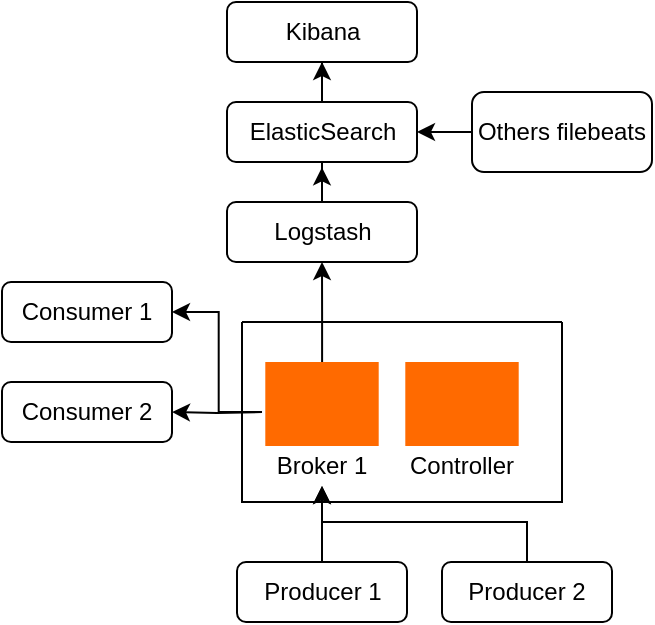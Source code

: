 <mxfile version="27.1.1">
  <diagram name="第 1 页" id="U2XxXBqe15VkJv6iZQpm">
    <mxGraphModel dx="567" dy="302" grid="1" gridSize="10" guides="1" tooltips="1" connect="1" arrows="1" fold="1" page="1" pageScale="1" pageWidth="850" pageHeight="1100" math="0" shadow="0">
      <root>
        <mxCell id="0" />
        <mxCell id="1" parent="0" />
        <mxCell id="MpBsIY-9IQLQIlKfzswG-14" style="edgeStyle=orthogonalEdgeStyle;rounded=0;orthogonalLoop=1;jettySize=auto;html=1;entryX=0.5;entryY=1;entryDx=0;entryDy=0;" edge="1" parent="1" source="MpBsIY-9IQLQIlKfzswG-2" target="MpBsIY-9IQLQIlKfzswG-10">
          <mxGeometry relative="1" as="geometry" />
        </mxCell>
        <mxCell id="MpBsIY-9IQLQIlKfzswG-2" value="ElasticSearch" style="rounded=1;whiteSpace=wrap;html=1;" vertex="1" parent="1">
          <mxGeometry x="212.5" y="380" width="95" height="30" as="geometry" />
        </mxCell>
        <mxCell id="MpBsIY-9IQLQIlKfzswG-22" style="edgeStyle=orthogonalEdgeStyle;rounded=0;orthogonalLoop=1;jettySize=auto;html=1;entryX=1;entryY=0.5;entryDx=0;entryDy=0;exitX=-0.029;exitY=0.596;exitDx=0;exitDy=0;exitPerimeter=0;" edge="1" parent="1" source="MpBsIY-9IQLQIlKfzswG-1" target="MpBsIY-9IQLQIlKfzswG-21">
          <mxGeometry relative="1" as="geometry" />
        </mxCell>
        <mxCell id="MpBsIY-9IQLQIlKfzswG-5" value="" style="swimlane;startSize=0;" vertex="1" parent="1">
          <mxGeometry x="220" y="490" width="160" height="90" as="geometry" />
        </mxCell>
        <mxCell id="MpBsIY-9IQLQIlKfzswG-6" value="" style="group" vertex="1" connectable="0" parent="MpBsIY-9IQLQIlKfzswG-5">
          <mxGeometry x="10" y="20" width="60" height="62" as="geometry" />
        </mxCell>
        <mxCell id="MpBsIY-9IQLQIlKfzswG-1" value="" style="points=[];aspect=fixed;html=1;align=center;shadow=0;dashed=0;fillColor=#FF6A00;strokeColor=none;shape=mxgraph.alibaba_cloud.kafka;" vertex="1" parent="MpBsIY-9IQLQIlKfzswG-6">
          <mxGeometry x="1.65" width="56.7" height="42" as="geometry" />
        </mxCell>
        <mxCell id="MpBsIY-9IQLQIlKfzswG-4" value="Broker 1" style="text;html=1;align=center;verticalAlign=middle;whiteSpace=wrap;rounded=0;" vertex="1" parent="MpBsIY-9IQLQIlKfzswG-6">
          <mxGeometry y="42" width="60" height="20" as="geometry" />
        </mxCell>
        <mxCell id="MpBsIY-9IQLQIlKfzswG-7" value="" style="group" vertex="1" connectable="0" parent="MpBsIY-9IQLQIlKfzswG-5">
          <mxGeometry x="80" y="20" width="60" height="62" as="geometry" />
        </mxCell>
        <mxCell id="MpBsIY-9IQLQIlKfzswG-8" value="" style="points=[];aspect=fixed;html=1;align=center;shadow=0;dashed=0;fillColor=#FF6A00;strokeColor=none;shape=mxgraph.alibaba_cloud.kafka;" vertex="1" parent="MpBsIY-9IQLQIlKfzswG-7">
          <mxGeometry x="1.65" width="56.7" height="42" as="geometry" />
        </mxCell>
        <mxCell id="MpBsIY-9IQLQIlKfzswG-9" value="Controller" style="text;html=1;align=center;verticalAlign=middle;whiteSpace=wrap;rounded=0;" vertex="1" parent="MpBsIY-9IQLQIlKfzswG-7">
          <mxGeometry y="42" width="60" height="20" as="geometry" />
        </mxCell>
        <mxCell id="MpBsIY-9IQLQIlKfzswG-10" value="Kibana" style="rounded=1;whiteSpace=wrap;html=1;" vertex="1" parent="1">
          <mxGeometry x="212.5" y="330" width="95" height="30" as="geometry" />
        </mxCell>
        <mxCell id="MpBsIY-9IQLQIlKfzswG-11" value="Logstash" style="rounded=1;whiteSpace=wrap;html=1;" vertex="1" parent="1">
          <mxGeometry x="212.5" y="430" width="95" height="30" as="geometry" />
        </mxCell>
        <mxCell id="MpBsIY-9IQLQIlKfzswG-12" style="edgeStyle=orthogonalEdgeStyle;rounded=0;orthogonalLoop=1;jettySize=auto;html=1;entryX=0.5;entryY=1;entryDx=0;entryDy=0;" edge="1" parent="1" source="MpBsIY-9IQLQIlKfzswG-1" target="MpBsIY-9IQLQIlKfzswG-11">
          <mxGeometry relative="1" as="geometry" />
        </mxCell>
        <mxCell id="MpBsIY-9IQLQIlKfzswG-13" style="edgeStyle=orthogonalEdgeStyle;rounded=0;orthogonalLoop=1;jettySize=auto;html=1;entryX=0.5;entryY=1.089;entryDx=0;entryDy=0;entryPerimeter=0;" edge="1" parent="1" source="MpBsIY-9IQLQIlKfzswG-11" target="MpBsIY-9IQLQIlKfzswG-2">
          <mxGeometry relative="1" as="geometry" />
        </mxCell>
        <mxCell id="MpBsIY-9IQLQIlKfzswG-16" style="edgeStyle=orthogonalEdgeStyle;rounded=0;orthogonalLoop=1;jettySize=auto;html=1;entryX=0.5;entryY=1;entryDx=0;entryDy=0;" edge="1" parent="1" source="MpBsIY-9IQLQIlKfzswG-15" target="MpBsIY-9IQLQIlKfzswG-4">
          <mxGeometry relative="1" as="geometry" />
        </mxCell>
        <mxCell id="MpBsIY-9IQLQIlKfzswG-15" value="Producer 1" style="rounded=1;whiteSpace=wrap;html=1;" vertex="1" parent="1">
          <mxGeometry x="217.5" y="610" width="85" height="30" as="geometry" />
        </mxCell>
        <mxCell id="MpBsIY-9IQLQIlKfzswG-18" style="edgeStyle=orthogonalEdgeStyle;rounded=0;orthogonalLoop=1;jettySize=auto;html=1;entryX=1;entryY=0.5;entryDx=0;entryDy=0;" edge="1" parent="1" source="MpBsIY-9IQLQIlKfzswG-17" target="MpBsIY-9IQLQIlKfzswG-2">
          <mxGeometry relative="1" as="geometry" />
        </mxCell>
        <mxCell id="MpBsIY-9IQLQIlKfzswG-17" value="Others filebeats" style="rounded=1;whiteSpace=wrap;html=1;" vertex="1" parent="1">
          <mxGeometry x="335" y="375" width="90" height="40" as="geometry" />
        </mxCell>
        <mxCell id="MpBsIY-9IQLQIlKfzswG-20" style="edgeStyle=orthogonalEdgeStyle;rounded=0;orthogonalLoop=1;jettySize=auto;html=1;entryX=0.5;entryY=1;entryDx=0;entryDy=0;" edge="1" parent="1" source="MpBsIY-9IQLQIlKfzswG-19" target="MpBsIY-9IQLQIlKfzswG-4">
          <mxGeometry relative="1" as="geometry">
            <Array as="points">
              <mxPoint x="363" y="590" />
              <mxPoint x="260" y="590" />
            </Array>
          </mxGeometry>
        </mxCell>
        <mxCell id="MpBsIY-9IQLQIlKfzswG-19" value="Producer 2" style="rounded=1;whiteSpace=wrap;html=1;" vertex="1" parent="1">
          <mxGeometry x="320" y="610" width="85" height="30" as="geometry" />
        </mxCell>
        <mxCell id="MpBsIY-9IQLQIlKfzswG-21" value="Consumer 1" style="rounded=1;whiteSpace=wrap;html=1;" vertex="1" parent="1">
          <mxGeometry x="100" y="470" width="85" height="30" as="geometry" />
        </mxCell>
        <mxCell id="MpBsIY-9IQLQIlKfzswG-23" value="Consumer 2" style="rounded=1;whiteSpace=wrap;html=1;" vertex="1" parent="1">
          <mxGeometry x="100" y="520" width="85" height="30" as="geometry" />
        </mxCell>
        <mxCell id="MpBsIY-9IQLQIlKfzswG-25" style="edgeStyle=orthogonalEdgeStyle;rounded=0;orthogonalLoop=1;jettySize=auto;html=1;entryX=1;entryY=0.5;entryDx=0;entryDy=0;" edge="1" parent="1" target="MpBsIY-9IQLQIlKfzswG-23">
          <mxGeometry relative="1" as="geometry">
            <mxPoint x="230" y="535" as="sourcePoint" />
            <mxPoint x="220" y="530" as="targetPoint" />
            <Array as="points" />
          </mxGeometry>
        </mxCell>
      </root>
    </mxGraphModel>
  </diagram>
</mxfile>
